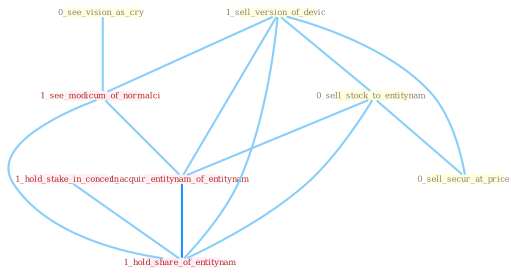 Graph G{ 
    node
    [shape=polygon,style=filled,width=.5,height=.06,color="#BDFCC9",fixedsize=true,fontsize=4,
    fontcolor="#2f4f4f"];
    {node
    [color="#ffffe0", fontcolor="#8b7d6b"] "1_sell_version_of_devic " "0_sell_stock_to_entitynam " "0_sell_secur_at_price " "0_see_vision_as_cry "}
{node [color="#fff0f5", fontcolor="#b22222"] "1_hold_stake_in_concern " "1_see_modicum_of_normalci " "1_acquir_entitynam_of_entitynam " "1_hold_share_of_entitynam "}
edge [color="#B0E2FF"];

	"1_sell_version_of_devic " -- "0_sell_stock_to_entitynam " [w="1", color="#87cefa" ];
	"1_sell_version_of_devic " -- "0_sell_secur_at_price " [w="1", color="#87cefa" ];
	"1_sell_version_of_devic " -- "1_see_modicum_of_normalci " [w="1", color="#87cefa" ];
	"1_sell_version_of_devic " -- "1_acquir_entitynam_of_entitynam " [w="1", color="#87cefa" ];
	"1_sell_version_of_devic " -- "1_hold_share_of_entitynam " [w="1", color="#87cefa" ];
	"0_sell_stock_to_entitynam " -- "0_sell_secur_at_price " [w="1", color="#87cefa" ];
	"0_sell_stock_to_entitynam " -- "1_acquir_entitynam_of_entitynam " [w="1", color="#87cefa" ];
	"0_sell_stock_to_entitynam " -- "1_hold_share_of_entitynam " [w="1", color="#87cefa" ];
	"0_see_vision_as_cry " -- "1_see_modicum_of_normalci " [w="1", color="#87cefa" ];
	"1_hold_stake_in_concern " -- "1_hold_share_of_entitynam " [w="1", color="#87cefa" ];
	"1_see_modicum_of_normalci " -- "1_acquir_entitynam_of_entitynam " [w="1", color="#87cefa" ];
	"1_see_modicum_of_normalci " -- "1_hold_share_of_entitynam " [w="1", color="#87cefa" ];
	"1_acquir_entitynam_of_entitynam " -- "1_hold_share_of_entitynam " [w="2", color="#1e90ff" , len=0.8];
}